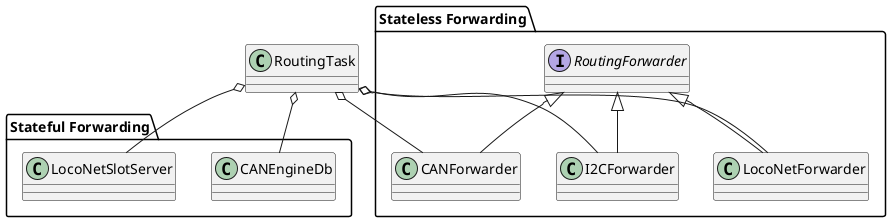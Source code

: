 @startuml
class RoutingTask

package "Stateful Forwarding" {
  class CANEngineDb
  class LocoNetSlotServer
}

package "Stateless Forwarding"{
  interface RoutingForwarder

class CANForwarder
class I2CForwarder
class LocoNetForwarder
}

RoutingForwarder <|-- CANForwarder
RoutingForwarder <|-- I2CForwarder
RoutingForwarder <|-- LocoNetForwarder


RoutingTask o-- CANForwarder
RoutingTask o-- I2CForwarder
RoutingTask o-- LocoNetForwarder
RoutingTask o-- CANEngineDb
RoutingTask o-- LocoNetSlotServer

@enduml